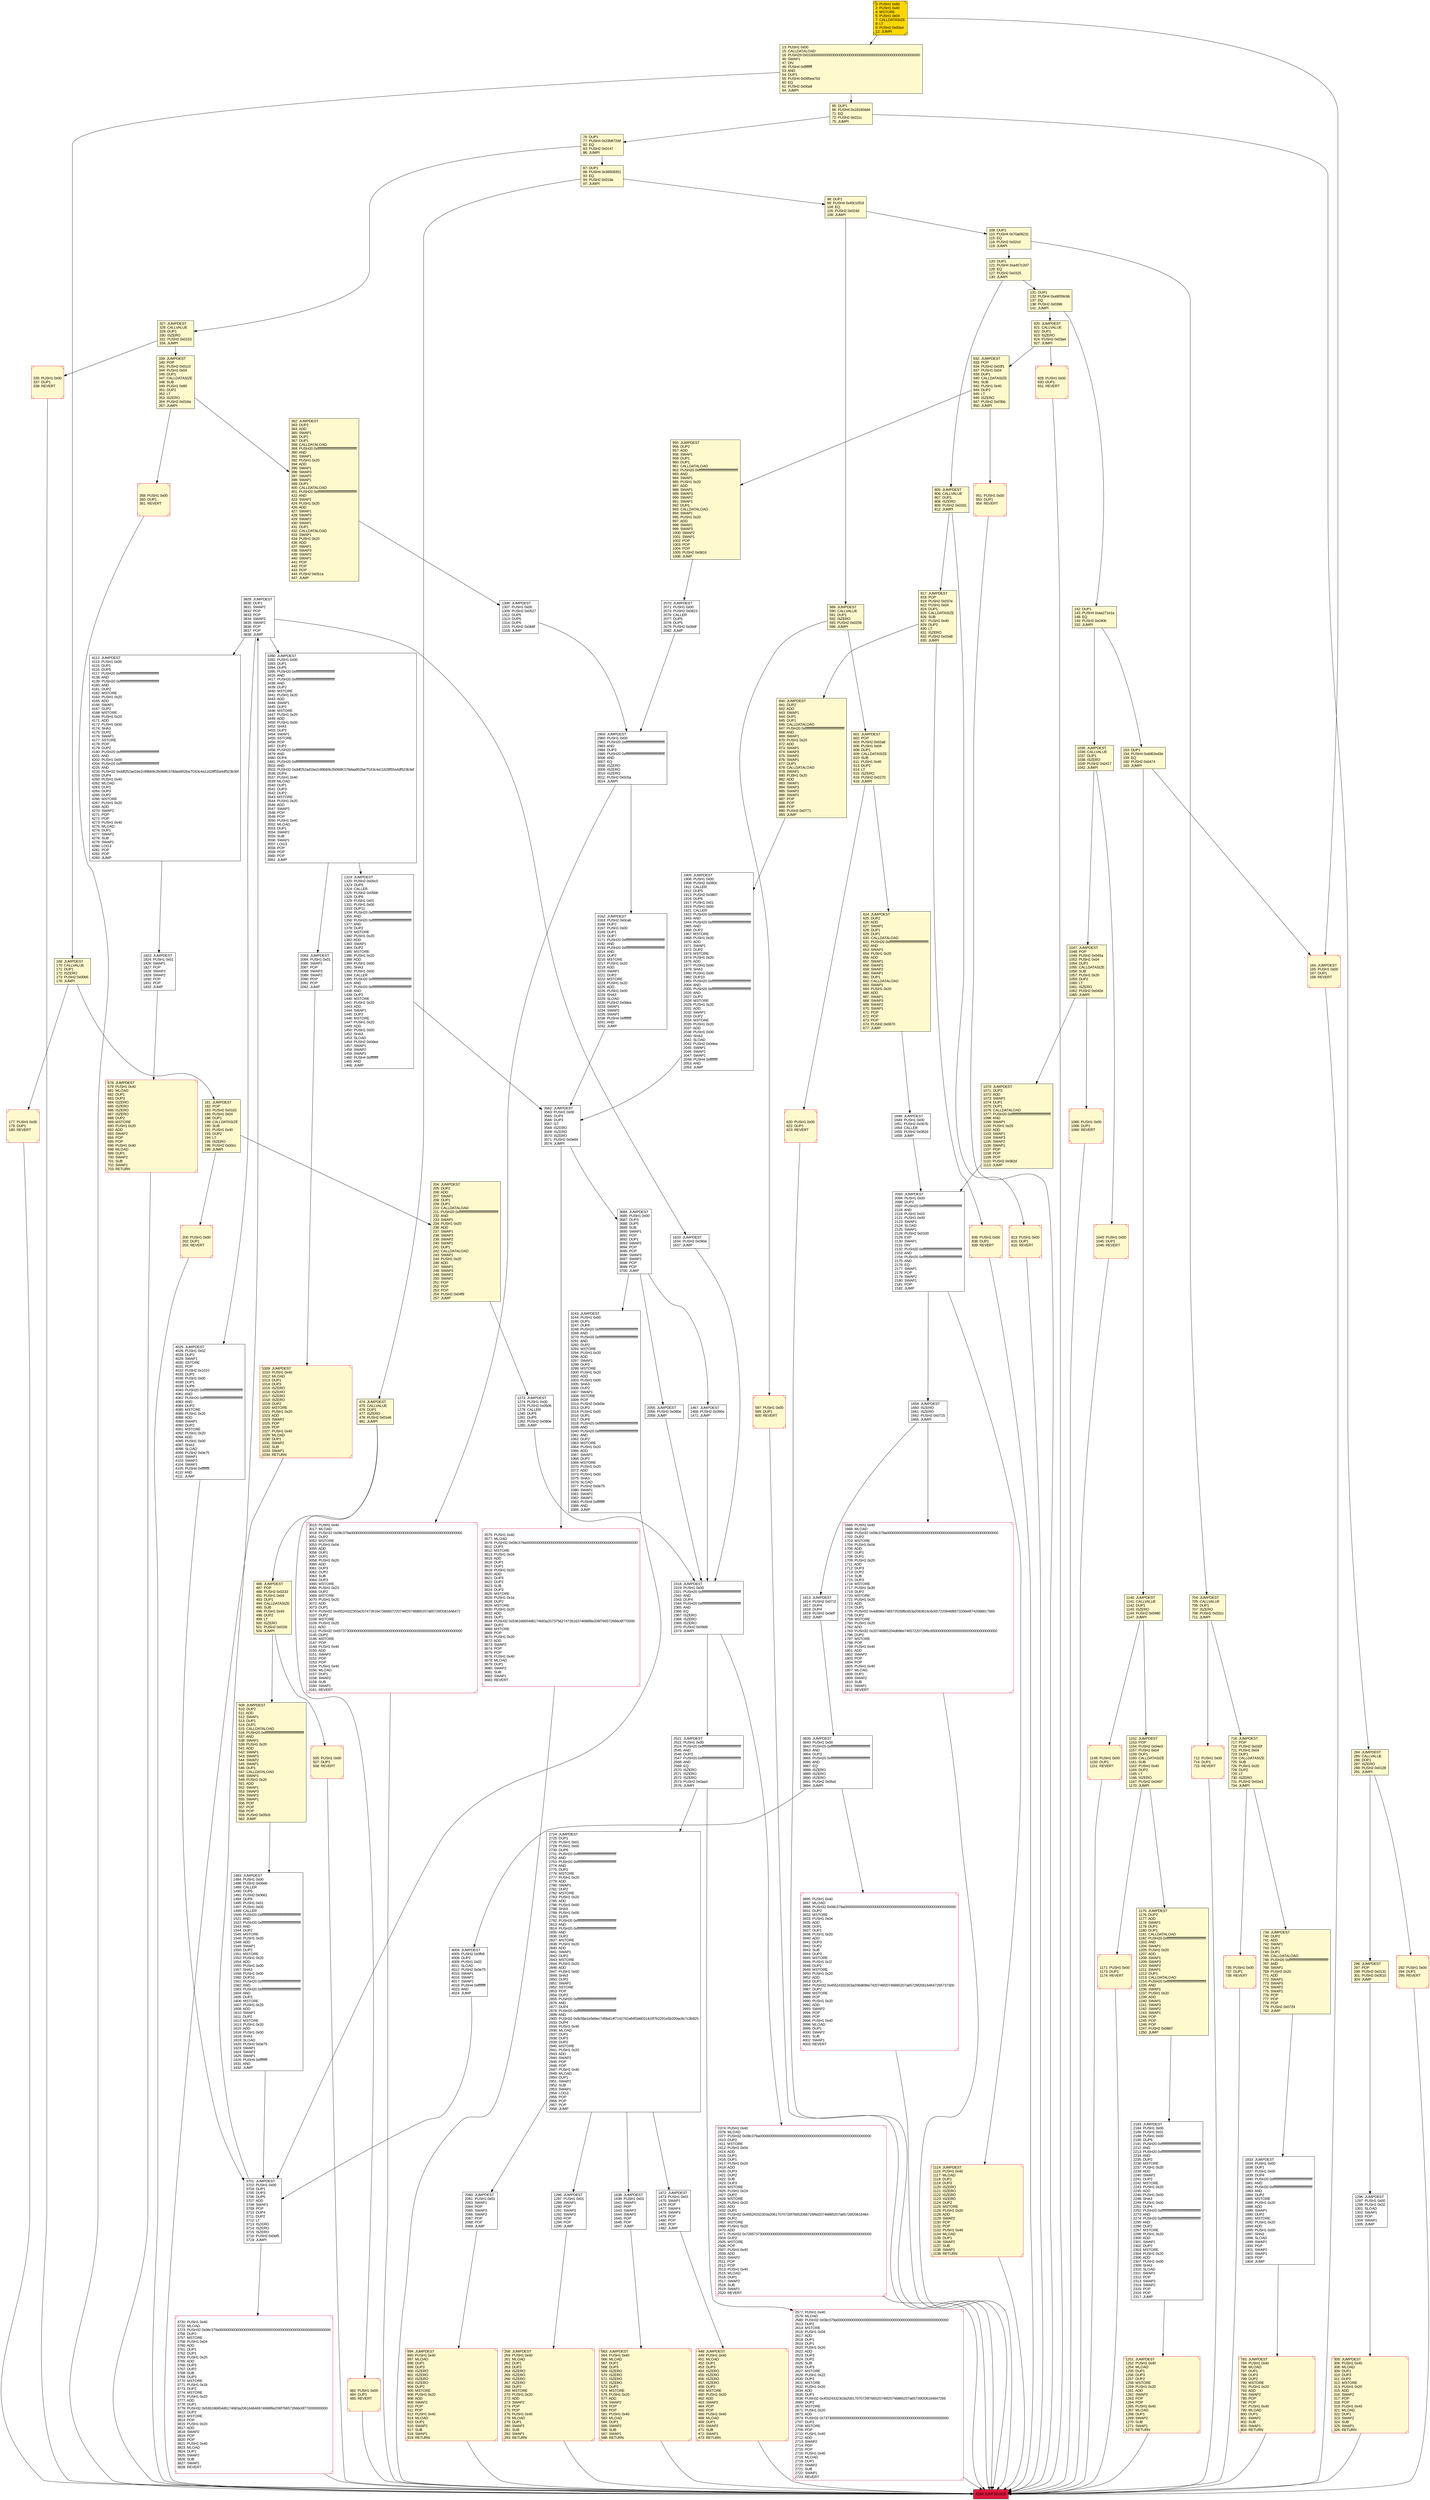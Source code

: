 digraph G {
bgcolor=transparent rankdir=UD;
node [shape=box style=filled color=black fillcolor=white fontname=arial fontcolor=black];
2183 [label="2183: JUMPDEST\l2184: PUSH1 0x00\l2186: PUSH1 0x01\l2188: PUSH1 0x00\l2190: DUP5\l2191: PUSH20 0xffffffffffffffffffffffffffffffffffffffff\l2212: AND\l2213: PUSH20 0xffffffffffffffffffffffffffffffffffffffff\l2234: AND\l2235: DUP2\l2236: MSTORE\l2237: PUSH1 0x20\l2239: ADD\l2240: SWAP1\l2241: DUP2\l2242: MSTORE\l2243: PUSH1 0x20\l2245: ADD\l2246: PUSH1 0x00\l2248: SHA3\l2249: PUSH1 0x00\l2251: DUP4\l2252: PUSH20 0xffffffffffffffffffffffffffffffffffffffff\l2273: AND\l2274: PUSH20 0xffffffffffffffffffffffffffffffffffffffff\l2295: AND\l2296: DUP2\l2297: MSTORE\l2298: PUSH1 0x20\l2300: ADD\l2301: SWAP1\l2302: DUP2\l2303: MSTORE\l2304: PUSH1 0x20\l2306: ADD\l2307: PUSH1 0x00\l2309: SHA3\l2310: SLOAD\l2311: SWAP1\l2312: POP\l2313: SWAP3\l2314: SWAP2\l2315: POP\l2316: POP\l2317: JUMP\l" ];
2577 [label="2577: PUSH1 0x40\l2579: MLOAD\l2580: PUSH32 0x08c379a000000000000000000000000000000000000000000000000000000000\l2613: DUP2\l2614: MSTORE\l2615: PUSH1 0x04\l2617: ADD\l2618: DUP1\l2619: DUP1\l2620: PUSH1 0x20\l2622: ADD\l2623: DUP3\l2624: DUP2\l2625: SUB\l2626: DUP3\l2627: MSTORE\l2628: PUSH1 0x22\l2630: DUP2\l2631: MSTORE\l2632: PUSH1 0x20\l2634: ADD\l2635: DUP1\l2636: PUSH32 0x45524332303a20617070726f766520746f20746865207a65726f206164647265\l2669: DUP2\l2670: MSTORE\l2671: PUSH1 0x20\l2673: ADD\l2674: PUSH32 0x7373000000000000000000000000000000000000000000000000000000000000\l2707: DUP2\l2708: MSTORE\l2709: POP\l2710: PUSH1 0x40\l2712: ADD\l2713: SWAP2\l2714: POP\l2715: POP\l2716: PUSH1 0x40\l2718: MLOAD\l2719: DUP1\l2720: SWAP2\l2721: SUB\l2722: SWAP1\l2723: REVERT\l" shape=Msquare color=crimson ];
928 [label="928: PUSH1 0x00\l930: DUP1\l931: REVERT\l" fillcolor=lemonchiffon shape=Msquare color=crimson ];
2521 [label="2521: JUMPDEST\l2522: PUSH1 0x00\l2524: PUSH20 0xffffffffffffffffffffffffffffffffffffffff\l2545: AND\l2546: DUP3\l2547: PUSH20 0xffffffffffffffffffffffffffffffffffffffff\l2568: AND\l2569: EQ\l2570: ISZERO\l2571: ISZERO\l2572: ISZERO\l2573: PUSH2 0x0aa4\l2576: JUMPI\l" ];
65 [label="65: DUP1\l66: PUSH4 0x18160ddd\l71: EQ\l72: PUSH2 0x011c\l75: JUMPI\l" fillcolor=lemonchiffon ];
131 [label="131: DUP1\l132: PUSH4 0xa9059cbb\l137: EQ\l138: PUSH2 0x0398\l141: JUMPI\l" fillcolor=lemonchiffon ];
563 [label="563: JUMPDEST\l564: PUSH1 0x40\l566: MLOAD\l567: DUP1\l568: DUP3\l569: ISZERO\l570: ISZERO\l571: ISZERO\l572: ISZERO\l573: DUP2\l574: MSTORE\l575: PUSH1 0x20\l577: ADD\l578: SWAP2\l579: POP\l580: POP\l581: PUSH1 0x40\l583: MLOAD\l584: DUP1\l585: SWAP2\l586: SUB\l587: SWAP1\l588: RETURN\l" fillcolor=lemonchiffon shape=Msquare color=crimson ];
177 [label="177: PUSH1 0x00\l179: DUP1\l180: REVERT\l" fillcolor=lemonchiffon shape=Msquare color=crimson ];
296 [label="296: JUMPDEST\l297: POP\l298: PUSH2 0x0131\l301: PUSH2 0x0510\l304: JUMP\l" fillcolor=lemonchiffon ];
817 [label="817: JUMPDEST\l818: POP\l819: PUSH2 0x037e\l822: PUSH1 0x04\l824: DUP1\l825: CALLDATASIZE\l826: SUB\l827: PUSH1 0x40\l829: DUP2\l830: LT\l831: ISZERO\l832: PUSH2 0x0348\l835: JUMPI\l" fillcolor=lemonchiffon ];
704 [label="704: JUMPDEST\l705: CALLVALUE\l706: DUP1\l707: ISZERO\l708: PUSH2 0x02cc\l711: JUMPI\l" fillcolor=lemonchiffon ];
951 [label="951: PUSH1 0x00\l953: DUP1\l954: REVERT\l" fillcolor=lemonchiffon shape=Msquare color=crimson ];
2070 [label="2070: JUMPDEST\l2071: PUSH1 0x00\l2073: PUSH2 0x0823\l2076: CALLER\l2077: DUP5\l2078: DUP5\l2079: PUSH2 0x0b8f\l2082: JUMP\l" ];
1659 [label="1659: JUMPDEST\l1660: ISZERO\l1661: ISZERO\l1662: PUSH2 0x0715\l1665: JUMPI\l" ];
1633 [label="1633: JUMPDEST\l1634: PUSH2 0x090e\l1637: JUMP\l" ];
109 [label="109: DUP1\l110: PUSH4 0x70a08231\l115: EQ\l116: PUSH2 0x02c0\l119: JUMPI\l" fillcolor=lemonchiffon ];
339 [label="339: JUMPDEST\l340: POP\l341: PUSH2 0x01c0\l344: PUSH1 0x04\l346: DUP1\l347: CALLDATASIZE\l348: SUB\l349: PUSH1 0x60\l351: DUP2\l352: LT\l353: ISZERO\l354: PUSH2 0x016a\l357: JUMPI\l" fillcolor=lemonchiffon ];
87 [label="87: DUP1\l88: PUSH4 0x39509351\l93: EQ\l94: PUSH2 0x01da\l97: JUMPI\l" fillcolor=lemonchiffon ];
3562 [label="3562: JUMPDEST\l3563: PUSH1 0x00\l3565: DUP3\l3566: DUP3\l3567: GT\l3568: ISZERO\l3569: ISZERO\l3570: ISZERO\l3571: PUSH2 0x0e64\l3574: JUMPI\l" ];
920 [label="920: JUMPDEST\l921: CALLVALUE\l922: DUP1\l923: ISZERO\l924: PUSH2 0x03a4\l927: JUMPI\l" fillcolor=lemonchiffon ];
120 [label="120: DUP1\l121: PUSH4 0xa457c2d7\l126: EQ\l127: PUSH2 0x0325\l130: JUMPI\l" fillcolor=lemonchiffon ];
1319 [label="1319: JUMPDEST\l1320: PUSH2 0x05c0\l1323: DUP5\l1324: CALLER\l1325: PUSH2 0x05bb\l1328: DUP6\l1329: PUSH1 0x01\l1331: PUSH1 0x00\l1333: DUP11\l1334: PUSH20 0xffffffffffffffffffffffffffffffffffffffff\l1355: AND\l1356: PUSH20 0xffffffffffffffffffffffffffffffffffffffff\l1377: AND\l1378: DUP2\l1379: MSTORE\l1380: PUSH1 0x20\l1382: ADD\l1383: SWAP1\l1384: DUP2\l1385: MSTORE\l1386: PUSH1 0x20\l1388: ADD\l1389: PUSH1 0x00\l1391: SHA3\l1392: PUSH1 0x00\l1394: CALLER\l1395: PUSH20 0xffffffffffffffffffffffffffffffffffffffff\l1416: AND\l1417: PUSH20 0xffffffffffffffffffffffffffffffffffffffff\l1438: AND\l1439: DUP2\l1440: MSTORE\l1441: PUSH1 0x20\l1443: ADD\l1444: SWAP1\l1445: DUP2\l1446: MSTORE\l1447: PUSH1 0x20\l1449: ADD\l1450: PUSH1 0x00\l1452: SHA3\l1453: SLOAD\l1454: PUSH2 0x0dea\l1457: SWAP1\l1458: SWAP2\l1459: SWAP1\l1460: PUSH4 0xffffffff\l1465: AND\l1466: JUMP\l" ];
1140 [label="1140: JUMPDEST\l1141: CALLVALUE\l1142: DUP1\l1143: ISZERO\l1144: PUSH2 0x0480\l1147: JUMPI\l" fillcolor=lemonchiffon ];
1171 [label="1171: PUSH1 0x00\l1173: DUP1\l1174: REVERT\l" fillcolor=lemonchiffon shape=Msquare color=crimson ];
3684 [label="3684: JUMPDEST\l3685: PUSH1 0x00\l3687: DUP3\l3688: DUP5\l3689: SUB\l3690: SWAP1\l3691: POP\l3692: DUP1\l3693: SWAP2\l3694: POP\l3695: POP\l3696: SWAP3\l3697: SWAP2\l3698: POP\l3699: POP\l3700: JUMP\l" ];
258 [label="258: JUMPDEST\l259: PUSH1 0x40\l261: MLOAD\l262: DUP1\l263: DUP3\l264: ISZERO\l265: ISZERO\l266: ISZERO\l267: ISZERO\l268: DUP2\l269: MSTORE\l270: PUSH1 0x20\l272: ADD\l273: SWAP2\l274: POP\l275: POP\l276: PUSH1 0x40\l278: MLOAD\l279: DUP1\l280: SWAP2\l281: SUB\l282: SWAP1\l283: RETURN\l" fillcolor=lemonchiffon shape=Msquare color=crimson ];
1047 [label="1047: JUMPDEST\l1048: POP\l1049: PUSH2 0x045a\l1052: PUSH1 0x04\l1054: DUP1\l1055: CALLDATASIZE\l1056: SUB\l1057: PUSH1 0x20\l1059: DUP2\l1060: LT\l1061: ISZERO\l1062: PUSH2 0x042e\l1065: JUMPI\l" fillcolor=lemonchiffon ];
1813 [label="1813: JUMPDEST\l1814: PUSH2 0x071f\l1817: DUP4\l1818: DUP4\l1819: PUSH2 0x0eff\l1822: JUMP\l" ];
3243 [label="3243: JUMPDEST\l3244: PUSH1 0x00\l3246: DUP1\l3247: DUP6\l3248: PUSH20 0xffffffffffffffffffffffffffffffffffffffff\l3269: AND\l3270: PUSH20 0xffffffffffffffffffffffffffffffffffffffff\l3291: AND\l3292: DUP2\l3293: MSTORE\l3294: PUSH1 0x20\l3296: ADD\l3297: SWAP1\l3298: DUP2\l3299: MSTORE\l3300: PUSH1 0x20\l3302: ADD\l3303: PUSH1 0x00\l3305: SHA3\l3306: DUP2\l3307: SWAP1\l3308: SSTORE\l3309: POP\l3310: PUSH2 0x0d3e\l3313: DUP2\l3314: PUSH1 0x00\l3316: DUP1\l3317: DUP6\l3318: PUSH20 0xffffffffffffffffffffffffffffffffffffffff\l3339: AND\l3340: PUSH20 0xffffffffffffffffffffffffffffffffffffffff\l3361: AND\l3362: DUP2\l3363: MSTORE\l3364: PUSH1 0x20\l3366: ADD\l3367: SWAP1\l3368: DUP2\l3369: MSTORE\l3370: PUSH1 0x20\l3372: ADD\l3373: PUSH1 0x00\l3375: SHA3\l3376: SLOAD\l3377: PUSH2 0x0e75\l3380: SWAP1\l3381: SWAP2\l3382: SWAP1\l3383: PUSH4 0xffffffff\l3388: AND\l3389: JUMP\l" ];
181 [label="181: JUMPDEST\l182: POP\l183: PUSH2 0x0102\l186: PUSH1 0x04\l188: DUP1\l189: CALLDATASIZE\l190: SUB\l191: PUSH1 0x40\l193: DUP2\l194: LT\l195: ISZERO\l196: PUSH2 0x00cc\l199: JUMPI\l" fillcolor=lemonchiffon ];
1306 [label="1306: JUMPDEST\l1307: PUSH1 0x00\l1309: PUSH2 0x0527\l1312: DUP5\l1313: DUP5\l1314: DUP5\l1315: PUSH2 0x0b8f\l1318: JUMP\l" ];
3015 [label="3015: PUSH1 0x40\l3017: MLOAD\l3018: PUSH32 0x08c379a000000000000000000000000000000000000000000000000000000000\l3051: DUP2\l3052: MSTORE\l3053: PUSH1 0x04\l3055: ADD\l3056: DUP1\l3057: DUP1\l3058: PUSH1 0x20\l3060: ADD\l3061: DUP3\l3062: DUP2\l3063: SUB\l3064: DUP3\l3065: MSTORE\l3066: PUSH1 0x23\l3068: DUP2\l3069: MSTORE\l3070: PUSH1 0x20\l3072: ADD\l3073: DUP1\l3074: PUSH32 0x45524332303a207472616e7366657220746f20746865207a65726f2061646472\l3107: DUP2\l3108: MSTORE\l3109: PUSH1 0x20\l3111: ADD\l3112: PUSH32 0x6573730000000000000000000000000000000000000000000000000000000000\l3145: DUP2\l3146: MSTORE\l3147: POP\l3148: PUSH1 0x40\l3150: ADD\l3151: SWAP2\l3152: POP\l3153: POP\l3154: PUSH1 0x40\l3156: MLOAD\l3157: DUP1\l3158: SWAP2\l3159: SUB\l3160: SWAP1\l3161: REVERT\l" shape=Msquare color=crimson ];
142 [label="142: DUP1\l143: PUSH4 0xaa271e1a\l148: EQ\l149: PUSH2 0x040b\l152: JUMPI\l" fillcolor=lemonchiffon ];
894 [label="894: JUMPDEST\l895: PUSH1 0x40\l897: MLOAD\l898: DUP1\l899: DUP3\l900: ISZERO\l901: ISZERO\l902: ISZERO\l903: ISZERO\l904: DUP2\l905: MSTORE\l906: PUSH1 0x20\l908: ADD\l909: SWAP2\l910: POP\l911: POP\l912: PUSH1 0x40\l914: MLOAD\l915: DUP1\l916: SWAP2\l917: SUB\l918: SWAP1\l919: RETURN\l" fillcolor=lemonchiffon shape=Msquare color=crimson ];
482 [label="482: PUSH1 0x00\l484: DUP1\l485: REVERT\l" fillcolor=lemonchiffon shape=Msquare color=crimson ];
1905 [label="1905: JUMPDEST\l1906: PUSH1 0x00\l1908: PUSH2 0x080c\l1911: CALLER\l1912: DUP5\l1913: PUSH2 0x0807\l1916: DUP6\l1917: PUSH1 0x01\l1919: PUSH1 0x00\l1921: CALLER\l1922: PUSH20 0xffffffffffffffffffffffffffffffffffffffff\l1943: AND\l1944: PUSH20 0xffffffffffffffffffffffffffffffffffffffff\l1965: AND\l1966: DUP2\l1967: MSTORE\l1968: PUSH1 0x20\l1970: ADD\l1971: SWAP1\l1972: DUP2\l1973: MSTORE\l1974: PUSH1 0x20\l1976: ADD\l1977: PUSH1 0x00\l1979: SHA3\l1980: PUSH1 0x00\l1982: DUP10\l1983: PUSH20 0xffffffffffffffffffffffffffffffffffffffff\l2004: AND\l2005: PUSH20 0xffffffffffffffffffffffffffffffffffffffff\l2026: AND\l2027: DUP2\l2028: MSTORE\l2029: PUSH1 0x20\l2031: ADD\l2032: SWAP1\l2033: DUP2\l2034: MSTORE\l2035: PUSH1 0x20\l2037: ADD\l2038: PUSH1 0x00\l2040: SHA3\l2041: SLOAD\l2042: PUSH2 0x0dea\l2045: SWAP1\l2046: SWAP2\l2047: SWAP1\l2048: PUSH4 0xffffffff\l2053: AND\l2054: JUMP\l" ];
3701 [label="3701: JUMPDEST\l3702: PUSH1 0x00\l3704: DUP1\l3705: DUP3\l3706: DUP5\l3707: ADD\l3708: SWAP1\l3709: POP\l3710: DUP4\l3711: DUP2\l3712: LT\l3713: ISZERO\l3714: ISZERO\l3715: ISZERO\l3716: PUSH2 0x0ef5\l3719: JUMPI\l" ];
284 [label="284: JUMPDEST\l285: CALLVALUE\l286: DUP1\l287: ISZERO\l288: PUSH2 0x0128\l291: JUMPI\l" fillcolor=lemonchiffon ];
2318 [label="2318: JUMPDEST\l2319: PUSH1 0x00\l2321: PUSH20 0xffffffffffffffffffffffffffffffffffffffff\l2342: AND\l2343: DUP4\l2344: PUSH20 0xffffffffffffffffffffffffffffffffffffffff\l2365: AND\l2366: EQ\l2367: ISZERO\l2368: ISZERO\l2369: ISZERO\l2370: PUSH2 0x09d9\l2373: JUMPI\l" ];
1251 [label="1251: JUMPDEST\l1252: PUSH1 0x40\l1254: MLOAD\l1255: DUP1\l1256: DUP3\l1257: DUP2\l1258: MSTORE\l1259: PUSH1 0x20\l1261: ADD\l1262: SWAP2\l1263: POP\l1264: POP\l1265: PUSH1 0x40\l1267: MLOAD\l1268: DUP1\l1269: SWAP2\l1270: SUB\l1271: SWAP1\l1272: RETURN\l" fillcolor=lemonchiffon shape=Msquare color=crimson ];
474 [label="474: JUMPDEST\l475: CALLVALUE\l476: DUP1\l477: ISZERO\l478: PUSH2 0x01e6\l481: JUMPI\l" fillcolor=lemonchiffon ];
505 [label="505: PUSH1 0x00\l507: DUP1\l508: REVERT\l" fillcolor=lemonchiffon shape=Msquare color=crimson ];
0 [label="0: PUSH1 0x80\l2: PUSH1 0x40\l4: MSTORE\l5: PUSH1 0x04\l7: CALLDATASIZE\l8: LT\l9: PUSH2 0x00a4\l12: JUMPI\l" fillcolor=lemonchiffon shape=Msquare fillcolor=gold ];
3162 [label="3162: JUMPDEST\l3163: PUSH2 0x0cab\l3166: DUP2\l3167: PUSH1 0x00\l3169: DUP1\l3170: DUP7\l3171: PUSH20 0xffffffffffffffffffffffffffffffffffffffff\l3192: AND\l3193: PUSH20 0xffffffffffffffffffffffffffffffffffffffff\l3214: AND\l3215: DUP2\l3216: MSTORE\l3217: PUSH1 0x20\l3219: ADD\l3220: SWAP1\l3221: DUP2\l3222: MSTORE\l3223: PUSH1 0x20\l3225: ADD\l3226: PUSH1 0x00\l3228: SHA3\l3229: SLOAD\l3230: PUSH2 0x0dea\l3233: SWAP1\l3234: SWAP2\l3235: SWAP1\l3236: PUSH4 0xffffffff\l3241: AND\l3242: JUMP\l" ];
739 [label="739: JUMPDEST\l740: DUP2\l741: ADD\l742: SWAP1\l743: DUP1\l744: DUP1\l745: CALLDATALOAD\l746: PUSH20 0xffffffffffffffffffffffffffffffffffffffff\l767: AND\l768: SWAP1\l769: PUSH1 0x20\l771: ADD\l772: SWAP1\l773: SWAP3\l774: SWAP2\l775: SWAP1\l776: POP\l777: POP\l778: POP\l779: PUSH2 0x0729\l782: JUMP\l" fillcolor=lemonchiffon ];
1114 [label="1114: JUMPDEST\l1115: PUSH1 0x40\l1117: MLOAD\l1118: DUP1\l1119: DUP3\l1120: ISZERO\l1121: ISZERO\l1122: ISZERO\l1123: ISZERO\l1124: DUP2\l1125: MSTORE\l1126: PUSH1 0x20\l1128: ADD\l1129: SWAP2\l1130: POP\l1131: POP\l1132: PUSH1 0x40\l1134: MLOAD\l1135: DUP1\l1136: SWAP2\l1137: SUB\l1138: SWAP1\l1139: RETURN\l" fillcolor=lemonchiffon shape=Msquare color=crimson ];
932 [label="932: JUMPDEST\l933: POP\l934: PUSH2 0x03f1\l937: PUSH1 0x04\l939: DUP1\l940: CALLDATASIZE\l941: SUB\l942: PUSH1 0x40\l944: DUP2\l945: LT\l946: ISZERO\l947: PUSH2 0x03bb\l950: JUMPI\l" fillcolor=lemonchiffon ];
200 [label="200: PUSH1 0x00\l202: DUP1\l203: REVERT\l" fillcolor=lemonchiffon shape=Msquare color=crimson ];
712 [label="712: PUSH1 0x00\l714: DUP1\l715: REVERT\l" fillcolor=lemonchiffon shape=Msquare color=crimson ];
955 [label="955: JUMPDEST\l956: DUP2\l957: ADD\l958: SWAP1\l959: DUP1\l960: DUP1\l961: CALLDATALOAD\l962: PUSH20 0xffffffffffffffffffffffffffffffffffffffff\l983: AND\l984: SWAP1\l985: PUSH1 0x20\l987: ADD\l988: SWAP1\l989: SWAP3\l990: SWAP2\l991: SWAP1\l992: DUP1\l993: CALLDATALOAD\l994: SWAP1\l995: PUSH1 0x20\l997: ADD\l998: SWAP1\l999: SWAP3\l1000: SWAP2\l1001: SWAP1\l1002: POP\l1003: POP\l1004: POP\l1005: PUSH2 0x0816\l1008: JUMP\l" fillcolor=lemonchiffon ];
98 [label="98: DUP1\l99: PUSH4 0x40c10f19\l104: EQ\l105: PUSH2 0x024d\l108: JUMPI\l" fillcolor=lemonchiffon ];
2055 [label="2055: JUMPDEST\l2056: PUSH2 0x090e\l2059: JUMP\l" ];
4004 [label="4004: JUMPDEST\l4005: PUSH2 0x0fb9\l4008: DUP2\l4009: PUSH1 0x02\l4011: SLOAD\l4012: PUSH2 0x0e75\l4015: SWAP1\l4016: SWAP2\l4017: SWAP1\l4018: PUSH4 0xffffffff\l4023: AND\l4024: JUMP\l" ];
735 [label="735: PUSH1 0x00\l737: DUP1\l738: REVERT\l" fillcolor=lemonchiffon shape=Msquare color=crimson ];
601 [label="601: JUMPDEST\l602: POP\l603: PUSH2 0x02a6\l606: PUSH1 0x04\l608: DUP1\l609: CALLDATASIZE\l610: SUB\l611: PUSH1 0x40\l613: DUP2\l614: LT\l615: ISZERO\l616: PUSH2 0x0270\l619: JUMPI\l" fillcolor=lemonchiffon ];
1666 [label="1666: PUSH1 0x40\l1668: MLOAD\l1669: PUSH32 0x08c379a000000000000000000000000000000000000000000000000000000000\l1702: DUP2\l1703: MSTORE\l1704: PUSH1 0x04\l1706: ADD\l1707: DUP1\l1708: DUP1\l1709: PUSH1 0x20\l1711: ADD\l1712: DUP3\l1713: DUP2\l1714: SUB\l1715: DUP3\l1716: MSTORE\l1717: PUSH1 0x30\l1719: DUP2\l1720: MSTORE\l1721: PUSH1 0x20\l1723: ADD\l1724: DUP1\l1725: PUSH32 0x4d696e746572526f6c653a2063616c6c657220646f6573206e6f742068617665\l1758: DUP2\l1759: MSTORE\l1760: PUSH1 0x20\l1762: ADD\l1763: PUSH32 0x20746865204d696e74657220726f6c6500000000000000000000000000000000\l1796: DUP2\l1797: MSTORE\l1798: POP\l1799: PUSH1 0x40\l1801: ADD\l1802: SWAP2\l1803: POP\l1804: POP\l1805: PUSH1 0x40\l1807: MLOAD\l1808: DUP1\l1809: SWAP2\l1810: SUB\l1811: SWAP1\l1812: REVERT\l" shape=Msquare color=crimson ];
305 [label="305: JUMPDEST\l306: PUSH1 0x40\l308: MLOAD\l309: DUP1\l310: DUP3\l311: DUP2\l312: MSTORE\l313: PUSH1 0x20\l315: ADD\l316: SWAP2\l317: POP\l318: POP\l319: PUSH1 0x40\l321: MLOAD\l322: DUP1\l323: SWAP2\l324: SUB\l325: SWAP1\l326: RETURN\l" fillcolor=lemonchiffon shape=Msquare color=crimson ];
1070 [label="1070: JUMPDEST\l1071: DUP2\l1072: ADD\l1073: SWAP1\l1074: DUP1\l1075: DUP1\l1076: CALLDATALOAD\l1077: PUSH20 0xffffffffffffffffffffffffffffffffffffffff\l1098: AND\l1099: SWAP1\l1100: PUSH1 0x20\l1102: ADD\l1103: SWAP1\l1104: SWAP3\l1105: SWAP2\l1106: SWAP1\l1107: POP\l1108: POP\l1109: POP\l1110: PUSH2 0x082d\l1113: JUMP\l" fillcolor=lemonchiffon ];
292 [label="292: PUSH1 0x00\l294: DUP1\l295: REVERT\l" fillcolor=lemonchiffon shape=Msquare color=crimson ];
76 [label="76: DUP1\l77: PUSH4 0x23b872dd\l82: EQ\l83: PUSH2 0x0147\l86: JUMPI\l" fillcolor=lemonchiffon ];
1152 [label="1152: JUMPDEST\l1153: POP\l1154: PUSH2 0x04e3\l1157: PUSH1 0x04\l1159: DUP1\l1160: CALLDATASIZE\l1161: SUB\l1162: PUSH1 0x40\l1164: DUP2\l1165: LT\l1166: ISZERO\l1167: PUSH2 0x0497\l1170: JUMPI\l" fillcolor=lemonchiffon ];
2083 [label="2083: JUMPDEST\l2084: PUSH1 0x01\l2086: SWAP1\l2087: POP\l2088: SWAP3\l2089: SWAP2\l2090: POP\l2091: POP\l2092: JUMP\l" ];
1066 [label="1066: PUSH1 0x00\l1068: DUP1\l1069: REVERT\l" fillcolor=lemonchiffon shape=Msquare color=crimson ];
1273 [label="1273: JUMPDEST\l1274: PUSH1 0x00\l1276: PUSH2 0x0506\l1279: CALLER\l1280: DUP5\l1281: DUP5\l1282: PUSH2 0x090e\l1285: JUMP\l" ];
813 [label="813: PUSH1 0x00\l815: DUP1\l816: REVERT\l" fillcolor=lemonchiffon shape=Msquare color=crimson ];
3575 [label="3575: PUSH1 0x40\l3577: MLOAD\l3578: PUSH32 0x08c379a000000000000000000000000000000000000000000000000000000000\l3611: DUP2\l3612: MSTORE\l3613: PUSH1 0x04\l3615: ADD\l3616: DUP1\l3617: DUP1\l3618: PUSH1 0x20\l3620: ADD\l3621: DUP3\l3622: DUP2\l3623: SUB\l3624: DUP3\l3625: MSTORE\l3626: PUSH1 0x1e\l3628: DUP2\l3629: MSTORE\l3630: PUSH1 0x20\l3632: ADD\l3633: DUP1\l3634: PUSH32 0x536166654d6174683a207375627472616374696f6e206f766572666c6f770000\l3667: DUP2\l3668: MSTORE\l3669: POP\l3670: PUSH1 0x20\l3672: ADD\l3673: SWAP2\l3674: POP\l3675: POP\l3676: PUSH1 0x40\l3678: MLOAD\l3679: DUP1\l3680: SWAP2\l3681: SUB\l3682: SWAP1\l3683: REVERT\l" shape=Msquare color=crimson ];
204 [label="204: JUMPDEST\l205: DUP2\l206: ADD\l207: SWAP1\l208: DUP1\l209: DUP1\l210: CALLDATALOAD\l211: PUSH20 0xffffffffffffffffffffffffffffffffffffffff\l232: AND\l233: SWAP1\l234: PUSH1 0x20\l236: ADD\l237: SWAP1\l238: SWAP3\l239: SWAP2\l240: SWAP1\l241: DUP1\l242: CALLDATALOAD\l243: SWAP1\l244: PUSH1 0x20\l246: ADD\l247: SWAP1\l248: SWAP3\l249: SWAP2\l250: SWAP1\l251: POP\l252: POP\l253: POP\l254: PUSH2 0x04f9\l257: JUMP\l" fillcolor=lemonchiffon ];
169 [label="169: JUMPDEST\l170: CALLVALUE\l171: DUP1\l172: ISZERO\l173: PUSH2 0x00b5\l176: JUMPI\l" fillcolor=lemonchiffon ];
3829 [label="3829: JUMPDEST\l3830: DUP1\l3831: SWAP2\l3832: POP\l3833: POP\l3834: SWAP3\l3835: SWAP2\l3836: POP\l3837: POP\l3838: JUMP\l" ];
678 [label="678: JUMPDEST\l679: PUSH1 0x40\l681: MLOAD\l682: DUP1\l683: DUP3\l684: ISZERO\l685: ISZERO\l686: ISZERO\l687: ISZERO\l688: DUP2\l689: MSTORE\l690: PUSH1 0x20\l692: ADD\l693: SWAP2\l694: POP\l695: POP\l696: PUSH1 0x40\l698: MLOAD\l699: DUP1\l700: SWAP2\l701: SUB\l702: SWAP1\l703: RETURN\l" fillcolor=lemonchiffon shape=Msquare color=crimson ];
1648 [label="1648: JUMPDEST\l1649: PUSH1 0x00\l1651: PUSH2 0x067b\l1654: CALLER\l1655: PUSH2 0x082d\l1658: JUMP\l" ];
164 [label="164: JUMPDEST\l165: PUSH1 0x00\l167: DUP1\l168: REVERT\l" fillcolor=lemonchiffon shape=Msquare color=crimson ];
3720 [label="3720: PUSH1 0x40\l3722: MLOAD\l3723: PUSH32 0x08c379a000000000000000000000000000000000000000000000000000000000\l3756: DUP2\l3757: MSTORE\l3758: PUSH1 0x04\l3760: ADD\l3761: DUP1\l3762: DUP1\l3763: PUSH1 0x20\l3765: ADD\l3766: DUP3\l3767: DUP2\l3768: SUB\l3769: DUP3\l3770: MSTORE\l3771: PUSH1 0x1b\l3773: DUP2\l3774: MSTORE\l3775: PUSH1 0x20\l3777: ADD\l3778: DUP1\l3779: PUSH32 0x536166654d6174683a206164646974696f6e206f766572666c6f770000000000\l3812: DUP2\l3813: MSTORE\l3814: POP\l3815: PUSH1 0x20\l3817: ADD\l3818: SWAP2\l3819: POP\l3820: POP\l3821: PUSH1 0x40\l3823: MLOAD\l3824: DUP1\l3825: SWAP2\l3826: SUB\l3827: SWAP1\l3828: REVERT\l" shape=Msquare color=crimson ];
2060 [label="2060: JUMPDEST\l2061: PUSH1 0x01\l2063: SWAP1\l2064: POP\l2065: SWAP3\l2066: SWAP2\l2067: POP\l2068: POP\l2069: JUMP\l" ];
2093 [label="2093: JUMPDEST\l2094: PUSH1 0x00\l2096: DUP2\l2097: PUSH20 0xffffffffffffffffffffffffffffffffffffffff\l2118: AND\l2119: PUSH1 0x03\l2121: PUSH1 0x00\l2123: SWAP1\l2124: SLOAD\l2125: SWAP1\l2126: PUSH2 0x0100\l2129: EXP\l2130: SWAP1\l2131: DIV\l2132: PUSH20 0xffffffffffffffffffffffffffffffffffffffff\l2153: AND\l2154: PUSH20 0xffffffffffffffffffffffffffffffffffffffff\l2175: AND\l2176: EQ\l2177: SWAP1\l2178: POP\l2179: SWAP2\l2180: SWAP1\l2181: POP\l2182: JUMP\l" ];
1483 [label="1483: JUMPDEST\l1484: PUSH1 0x00\l1486: PUSH2 0x0666\l1489: CALLER\l1490: DUP5\l1491: PUSH2 0x0661\l1494: DUP6\l1495: PUSH1 0x01\l1497: PUSH1 0x00\l1499: CALLER\l1500: PUSH20 0xffffffffffffffffffffffffffffffffffffffff\l1521: AND\l1522: PUSH20 0xffffffffffffffffffffffffffffffffffffffff\l1543: AND\l1544: DUP2\l1545: MSTORE\l1546: PUSH1 0x20\l1548: ADD\l1549: SWAP1\l1550: DUP2\l1551: MSTORE\l1552: PUSH1 0x20\l1554: ADD\l1555: PUSH1 0x00\l1557: SHA3\l1558: PUSH1 0x00\l1560: DUP10\l1561: PUSH20 0xffffffffffffffffffffffffffffffffffffffff\l1582: AND\l1583: PUSH20 0xffffffffffffffffffffffffffffffffffffffff\l1604: AND\l1605: DUP2\l1606: MSTORE\l1607: PUSH1 0x20\l1609: ADD\l1610: SWAP1\l1611: DUP2\l1612: MSTORE\l1613: PUSH1 0x20\l1615: ADD\l1616: PUSH1 0x00\l1618: SHA3\l1619: SLOAD\l1620: PUSH2 0x0e75\l1623: SWAP1\l1624: SWAP2\l1625: SWAP1\l1626: PUSH4 0xffffffff\l1631: AND\l1632: JUMP\l" ];
2374 [label="2374: PUSH1 0x40\l2376: MLOAD\l2377: PUSH32 0x08c379a000000000000000000000000000000000000000000000000000000000\l2410: DUP2\l2411: MSTORE\l2412: PUSH1 0x04\l2414: ADD\l2415: DUP1\l2416: DUP1\l2417: PUSH1 0x20\l2419: ADD\l2420: DUP3\l2421: DUP2\l2422: SUB\l2423: DUP3\l2424: MSTORE\l2425: PUSH1 0x24\l2427: DUP2\l2428: MSTORE\l2429: PUSH1 0x20\l2431: ADD\l2432: DUP1\l2433: PUSH32 0x45524332303a20617070726f76652066726f6d20746865207a65726f20616464\l2466: DUP2\l2467: MSTORE\l2468: PUSH1 0x20\l2470: ADD\l2471: PUSH32 0x7265737300000000000000000000000000000000000000000000000000000000\l2504: DUP2\l2505: MSTORE\l2506: POP\l2507: PUSH1 0x40\l2509: ADD\l2510: SWAP2\l2511: POP\l2512: POP\l2513: PUSH1 0x40\l2515: MLOAD\l2516: DUP1\l2517: SWAP2\l2518: SUB\l2519: SWAP1\l2520: REVERT\l" shape=Msquare color=crimson ];
1286 [label="1286: JUMPDEST\l1287: PUSH1 0x01\l1289: SWAP1\l1290: POP\l1291: SWAP3\l1292: SWAP2\l1293: POP\l1294: POP\l1295: JUMP\l" ];
1043 [label="1043: PUSH1 0x00\l1045: DUP1\l1046: REVERT\l" fillcolor=lemonchiffon shape=Msquare color=crimson ];
1823 [label="1823: JUMPDEST\l1824: PUSH1 0x01\l1826: SWAP1\l1827: POP\l1828: SWAP3\l1829: SWAP2\l1830: POP\l1831: POP\l1832: JUMP\l" ];
716 [label="716: JUMPDEST\l717: POP\l718: PUSH2 0x030f\l721: PUSH1 0x04\l723: DUP1\l724: CALLDATASIZE\l725: SUB\l726: PUSH1 0x20\l728: DUP2\l729: LT\l730: ISZERO\l731: PUSH2 0x02e3\l734: JUMPI\l" fillcolor=lemonchiffon ];
3895 [label="3895: PUSH1 0x40\l3897: MLOAD\l3898: PUSH32 0x08c379a000000000000000000000000000000000000000000000000000000000\l3931: DUP2\l3932: MSTORE\l3933: PUSH1 0x04\l3935: ADD\l3936: DUP1\l3937: DUP1\l3938: PUSH1 0x20\l3940: ADD\l3941: DUP3\l3942: DUP2\l3943: SUB\l3944: DUP3\l3945: MSTORE\l3946: PUSH1 0x1f\l3948: DUP2\l3949: MSTORE\l3950: PUSH1 0x20\l3952: ADD\l3953: DUP1\l3954: PUSH32 0x45524332303a206d696e7420746f20746865207a65726f206164647265737300\l3987: DUP2\l3988: MSTORE\l3989: POP\l3990: PUSH1 0x20\l3992: ADD\l3993: SWAP2\l3994: POP\l3995: POP\l3996: PUSH1 0x40\l3998: MLOAD\l3999: DUP1\l4000: SWAP2\l4001: SUB\l4002: SWAP1\l4003: REVERT\l" shape=Msquare color=crimson ];
1035 [label="1035: JUMPDEST\l1036: CALLVALUE\l1037: DUP1\l1038: ISZERO\l1039: PUSH2 0x0417\l1042: JUMPI\l" fillcolor=lemonchiffon ];
327 [label="327: JUMPDEST\l328: CALLVALUE\l329: DUP1\l330: ISZERO\l331: PUSH2 0x0153\l334: JUMPI\l" fillcolor=lemonchiffon ];
4284 [label="4284: EXIT BLOCK\l" fillcolor=crimson ];
783 [label="783: JUMPDEST\l784: PUSH1 0x40\l786: MLOAD\l787: DUP1\l788: DUP3\l789: DUP2\l790: MSTORE\l791: PUSH1 0x20\l793: ADD\l794: SWAP2\l795: POP\l796: POP\l797: PUSH1 0x40\l799: MLOAD\l800: DUP1\l801: SWAP2\l802: SUB\l803: SWAP1\l804: RETURN\l" fillcolor=lemonchiffon shape=Msquare color=crimson ];
1833 [label="1833: JUMPDEST\l1834: PUSH1 0x00\l1836: DUP1\l1837: PUSH1 0x00\l1839: DUP4\l1840: PUSH20 0xffffffffffffffffffffffffffffffffffffffff\l1861: AND\l1862: PUSH20 0xffffffffffffffffffffffffffffffffffffffff\l1883: AND\l1884: DUP2\l1885: MSTORE\l1886: PUSH1 0x20\l1888: ADD\l1889: SWAP1\l1890: DUP2\l1891: MSTORE\l1892: PUSH1 0x20\l1894: ADD\l1895: PUSH1 0x00\l1897: SHA3\l1898: SLOAD\l1899: SWAP1\l1900: POP\l1901: SWAP2\l1902: SWAP1\l1903: POP\l1904: JUMP\l" ];
486 [label="486: JUMPDEST\l487: POP\l488: PUSH2 0x0233\l491: PUSH1 0x04\l493: DUP1\l494: CALLDATASIZE\l495: SUB\l496: PUSH1 0x40\l498: DUP2\l499: LT\l500: ISZERO\l501: PUSH2 0x01fd\l504: JUMPI\l" fillcolor=lemonchiffon ];
1467 [label="1467: JUMPDEST\l1468: PUSH2 0x090e\l1471: JUMP\l" ];
358 [label="358: PUSH1 0x00\l360: DUP1\l361: REVERT\l" fillcolor=lemonchiffon shape=Msquare color=crimson ];
1472 [label="1472: JUMPDEST\l1473: PUSH1 0x01\l1475: SWAP1\l1476: POP\l1477: SWAP4\l1478: SWAP3\l1479: POP\l1480: POP\l1481: POP\l1482: JUMP\l" ];
589 [label="589: JUMPDEST\l590: CALLVALUE\l591: DUP1\l592: ISZERO\l593: PUSH2 0x0259\l596: JUMPI\l" fillcolor=lemonchiffon ];
620 [label="620: PUSH1 0x00\l622: DUP1\l623: REVERT\l" fillcolor=lemonchiffon shape=Msquare color=crimson ];
1009 [label="1009: JUMPDEST\l1010: PUSH1 0x40\l1012: MLOAD\l1013: DUP1\l1014: DUP3\l1015: ISZERO\l1016: ISZERO\l1017: ISZERO\l1018: ISZERO\l1019: DUP2\l1020: MSTORE\l1021: PUSH1 0x20\l1023: ADD\l1024: SWAP2\l1025: POP\l1026: POP\l1027: PUSH1 0x40\l1029: MLOAD\l1030: DUP1\l1031: SWAP2\l1032: SUB\l1033: SWAP1\l1034: RETURN\l" fillcolor=lemonchiffon shape=Msquare color=crimson ];
1638 [label="1638: JUMPDEST\l1639: PUSH1 0x01\l1641: SWAP1\l1642: POP\l1643: SWAP3\l1644: SWAP2\l1645: POP\l1646: POP\l1647: JUMP\l" ];
362 [label="362: JUMPDEST\l363: DUP2\l364: ADD\l365: SWAP1\l366: DUP1\l367: DUP1\l368: CALLDATALOAD\l369: PUSH20 0xffffffffffffffffffffffffffffffffffffffff\l390: AND\l391: SWAP1\l392: PUSH1 0x20\l394: ADD\l395: SWAP1\l396: SWAP3\l397: SWAP2\l398: SWAP1\l399: DUP1\l400: CALLDATALOAD\l401: PUSH20 0xffffffffffffffffffffffffffffffffffffffff\l422: AND\l423: SWAP1\l424: PUSH1 0x20\l426: ADD\l427: SWAP1\l428: SWAP3\l429: SWAP2\l430: SWAP1\l431: DUP1\l432: CALLDATALOAD\l433: SWAP1\l434: PUSH1 0x20\l436: ADD\l437: SWAP1\l438: SWAP3\l439: SWAP2\l440: SWAP1\l441: POP\l442: POP\l443: POP\l444: PUSH2 0x051a\l447: JUMP\l" fillcolor=lemonchiffon ];
1296 [label="1296: JUMPDEST\l1297: PUSH1 0x00\l1299: PUSH1 0x02\l1301: SLOAD\l1302: SWAP1\l1303: POP\l1304: SWAP1\l1305: JUMP\l" ];
1148 [label="1148: PUSH1 0x00\l1150: DUP1\l1151: REVERT\l" fillcolor=lemonchiffon shape=Msquare color=crimson ];
2724 [label="2724: JUMPDEST\l2725: DUP1\l2726: PUSH1 0x01\l2728: PUSH1 0x00\l2730: DUP6\l2731: PUSH20 0xffffffffffffffffffffffffffffffffffffffff\l2752: AND\l2753: PUSH20 0xffffffffffffffffffffffffffffffffffffffff\l2774: AND\l2775: DUP2\l2776: MSTORE\l2777: PUSH1 0x20\l2779: ADD\l2780: SWAP1\l2781: DUP2\l2782: MSTORE\l2783: PUSH1 0x20\l2785: ADD\l2786: PUSH1 0x00\l2788: SHA3\l2789: PUSH1 0x00\l2791: DUP5\l2792: PUSH20 0xffffffffffffffffffffffffffffffffffffffff\l2813: AND\l2814: PUSH20 0xffffffffffffffffffffffffffffffffffffffff\l2835: AND\l2836: DUP2\l2837: MSTORE\l2838: PUSH1 0x20\l2840: ADD\l2841: SWAP1\l2842: DUP2\l2843: MSTORE\l2844: PUSH1 0x20\l2846: ADD\l2847: PUSH1 0x00\l2849: SHA3\l2850: DUP2\l2851: SWAP1\l2852: SSTORE\l2853: POP\l2854: DUP2\l2855: PUSH20 0xffffffffffffffffffffffffffffffffffffffff\l2876: AND\l2877: DUP4\l2878: PUSH20 0xffffffffffffffffffffffffffffffffffffffff\l2899: AND\l2900: PUSH32 0x8c5be1e5ebec7d5bd14f71427d1e84f3dd0314c0f7b2291e5b200ac8c7c3b925\l2933: DUP4\l2934: PUSH1 0x40\l2936: MLOAD\l2937: DUP1\l2938: DUP3\l2939: DUP2\l2940: MSTORE\l2941: PUSH1 0x20\l2943: ADD\l2944: SWAP2\l2945: POP\l2946: POP\l2947: PUSH1 0x40\l2949: MLOAD\l2950: DUP1\l2951: SWAP2\l2952: SUB\l2953: SWAP1\l2954: LOG3\l2955: POP\l2956: POP\l2957: POP\l2958: JUMP\l" ];
4025 [label="4025: JUMPDEST\l4026: PUSH1 0x02\l4028: DUP2\l4029: SWAP1\l4030: SSTORE\l4031: POP\l4032: PUSH2 0x1010\l4035: DUP2\l4036: PUSH1 0x00\l4038: DUP1\l4039: DUP6\l4040: PUSH20 0xffffffffffffffffffffffffffffffffffffffff\l4061: AND\l4062: PUSH20 0xffffffffffffffffffffffffffffffffffffffff\l4083: AND\l4084: DUP2\l4085: MSTORE\l4086: PUSH1 0x20\l4088: ADD\l4089: SWAP1\l4090: DUP2\l4091: MSTORE\l4092: PUSH1 0x20\l4094: ADD\l4095: PUSH1 0x00\l4097: SHA3\l4098: SLOAD\l4099: PUSH2 0x0e75\l4102: SWAP1\l4103: SWAP2\l4104: SWAP1\l4105: PUSH4 0xffffffff\l4110: AND\l4111: JUMP\l" ];
836 [label="836: PUSH1 0x00\l838: DUP1\l839: REVERT\l" fillcolor=lemonchiffon shape=Msquare color=crimson ];
3839 [label="3839: JUMPDEST\l3840: PUSH1 0x00\l3842: PUSH20 0xffffffffffffffffffffffffffffffffffffffff\l3863: AND\l3864: DUP3\l3865: PUSH20 0xffffffffffffffffffffffffffffffffffffffff\l3886: AND\l3887: EQ\l3888: ISZERO\l3889: ISZERO\l3890: ISZERO\l3891: PUSH2 0x0fa4\l3894: JUMPI\l" ];
13 [label="13: PUSH1 0x00\l15: CALLDATALOAD\l16: PUSH29 0x0100000000000000000000000000000000000000000000000000000000\l46: SWAP1\l47: DIV\l48: PUSH4 0xffffffff\l53: AND\l54: DUP1\l55: PUSH4 0x095ea7b3\l60: EQ\l61: PUSH2 0x00a9\l64: JUMPI\l" fillcolor=lemonchiffon ];
4112 [label="4112: JUMPDEST\l4113: PUSH1 0x00\l4115: DUP1\l4116: DUP5\l4117: PUSH20 0xffffffffffffffffffffffffffffffffffffffff\l4138: AND\l4139: PUSH20 0xffffffffffffffffffffffffffffffffffffffff\l4160: AND\l4161: DUP2\l4162: MSTORE\l4163: PUSH1 0x20\l4165: ADD\l4166: SWAP1\l4167: DUP2\l4168: MSTORE\l4169: PUSH1 0x20\l4171: ADD\l4172: PUSH1 0x00\l4174: SHA3\l4175: DUP2\l4176: SWAP1\l4177: SSTORE\l4178: POP\l4179: DUP2\l4180: PUSH20 0xffffffffffffffffffffffffffffffffffffffff\l4201: AND\l4202: PUSH1 0x00\l4204: PUSH20 0xffffffffffffffffffffffffffffffffffffffff\l4225: AND\l4226: PUSH32 0xddf252ad1be2c89b69c2b068fc378daa952ba7f163c4a11628f55a4df523b3ef\l4259: DUP4\l4260: PUSH1 0x40\l4262: MLOAD\l4263: DUP1\l4264: DUP3\l4265: DUP2\l4266: MSTORE\l4267: PUSH1 0x20\l4269: ADD\l4270: SWAP2\l4271: POP\l4272: POP\l4273: PUSH1 0x40\l4275: MLOAD\l4276: DUP1\l4277: SWAP2\l4278: SUB\l4279: SWAP1\l4280: LOG3\l4281: POP\l4282: POP\l4283: JUMP\l" ];
335 [label="335: PUSH1 0x00\l337: DUP1\l338: REVERT\l" fillcolor=lemonchiffon shape=Msquare color=crimson ];
1175 [label="1175: JUMPDEST\l1176: DUP2\l1177: ADD\l1178: SWAP1\l1179: DUP1\l1180: DUP1\l1181: CALLDATALOAD\l1182: PUSH20 0xffffffffffffffffffffffffffffffffffffffff\l1203: AND\l1204: SWAP1\l1205: PUSH1 0x20\l1207: ADD\l1208: SWAP1\l1209: SWAP3\l1210: SWAP2\l1211: SWAP1\l1212: DUP1\l1213: CALLDATALOAD\l1214: PUSH20 0xffffffffffffffffffffffffffffffffffffffff\l1235: AND\l1236: SWAP1\l1237: PUSH1 0x20\l1239: ADD\l1240: SWAP1\l1241: SWAP3\l1242: SWAP2\l1243: SWAP1\l1244: POP\l1245: POP\l1246: POP\l1247: PUSH2 0x0887\l1250: JUMP\l" fillcolor=lemonchiffon ];
2959 [label="2959: JUMPDEST\l2960: PUSH1 0x00\l2962: PUSH20 0xffffffffffffffffffffffffffffffffffffffff\l2983: AND\l2984: DUP3\l2985: PUSH20 0xffffffffffffffffffffffffffffffffffffffff\l3006: AND\l3007: EQ\l3008: ISZERO\l3009: ISZERO\l3010: ISZERO\l3011: PUSH2 0x0c5a\l3014: JUMPI\l" ];
624 [label="624: JUMPDEST\l625: DUP2\l626: ADD\l627: SWAP1\l628: DUP1\l629: DUP1\l630: CALLDATALOAD\l631: PUSH20 0xffffffffffffffffffffffffffffffffffffffff\l652: AND\l653: SWAP1\l654: PUSH1 0x20\l656: ADD\l657: SWAP1\l658: SWAP3\l659: SWAP2\l660: SWAP1\l661: DUP1\l662: CALLDATALOAD\l663: SWAP1\l664: PUSH1 0x20\l666: ADD\l667: SWAP1\l668: SWAP3\l669: SWAP2\l670: SWAP1\l671: POP\l672: POP\l673: POP\l674: PUSH2 0x0670\l677: JUMP\l" fillcolor=lemonchiffon ];
597 [label="597: PUSH1 0x00\l599: DUP1\l600: REVERT\l" fillcolor=lemonchiffon shape=Msquare color=crimson ];
153 [label="153: DUP1\l154: PUSH4 0xdd62ed3e\l159: EQ\l160: PUSH2 0x0474\l163: JUMPI\l" fillcolor=lemonchiffon ];
805 [label="805: JUMPDEST\l806: CALLVALUE\l807: DUP1\l808: ISZERO\l809: PUSH2 0x0331\l812: JUMPI\l" fillcolor=lemonchiffon ];
3390 [label="3390: JUMPDEST\l3391: PUSH1 0x00\l3393: DUP1\l3394: DUP5\l3395: PUSH20 0xffffffffffffffffffffffffffffffffffffffff\l3416: AND\l3417: PUSH20 0xffffffffffffffffffffffffffffffffffffffff\l3438: AND\l3439: DUP2\l3440: MSTORE\l3441: PUSH1 0x20\l3443: ADD\l3444: SWAP1\l3445: DUP2\l3446: MSTORE\l3447: PUSH1 0x20\l3449: ADD\l3450: PUSH1 0x00\l3452: SHA3\l3453: DUP2\l3454: SWAP1\l3455: SSTORE\l3456: POP\l3457: DUP2\l3458: PUSH20 0xffffffffffffffffffffffffffffffffffffffff\l3479: AND\l3480: DUP4\l3481: PUSH20 0xffffffffffffffffffffffffffffffffffffffff\l3502: AND\l3503: PUSH32 0xddf252ad1be2c89b69c2b068fc378daa952ba7f163c4a11628f55a4df523b3ef\l3536: DUP4\l3537: PUSH1 0x40\l3539: MLOAD\l3540: DUP1\l3541: DUP3\l3542: DUP2\l3543: MSTORE\l3544: PUSH1 0x20\l3546: ADD\l3547: SWAP2\l3548: POP\l3549: POP\l3550: PUSH1 0x40\l3552: MLOAD\l3553: DUP1\l3554: SWAP2\l3555: SUB\l3556: SWAP1\l3557: LOG3\l3558: POP\l3559: POP\l3560: POP\l3561: JUMP\l" ];
509 [label="509: JUMPDEST\l510: DUP2\l511: ADD\l512: SWAP1\l513: DUP1\l514: DUP1\l515: CALLDATALOAD\l516: PUSH20 0xffffffffffffffffffffffffffffffffffffffff\l537: AND\l538: SWAP1\l539: PUSH1 0x20\l541: ADD\l542: SWAP1\l543: SWAP3\l544: SWAP2\l545: SWAP1\l546: DUP1\l547: CALLDATALOAD\l548: SWAP1\l549: PUSH1 0x20\l551: ADD\l552: SWAP1\l553: SWAP3\l554: SWAP2\l555: SWAP1\l556: POP\l557: POP\l558: POP\l559: PUSH2 0x05cb\l562: JUMP\l" fillcolor=lemonchiffon ];
840 [label="840: JUMPDEST\l841: DUP2\l842: ADD\l843: SWAP1\l844: DUP1\l845: DUP1\l846: CALLDATALOAD\l847: PUSH20 0xffffffffffffffffffffffffffffffffffffffff\l868: AND\l869: SWAP1\l870: PUSH1 0x20\l872: ADD\l873: SWAP1\l874: SWAP3\l875: SWAP2\l876: SWAP1\l877: DUP1\l878: CALLDATALOAD\l879: SWAP1\l880: PUSH1 0x20\l882: ADD\l883: SWAP1\l884: SWAP3\l885: SWAP2\l886: SWAP1\l887: POP\l888: POP\l889: POP\l890: PUSH2 0x0771\l893: JUMP\l" fillcolor=lemonchiffon ];
448 [label="448: JUMPDEST\l449: PUSH1 0x40\l451: MLOAD\l452: DUP1\l453: DUP3\l454: ISZERO\l455: ISZERO\l456: ISZERO\l457: ISZERO\l458: DUP2\l459: MSTORE\l460: PUSH1 0x20\l462: ADD\l463: SWAP2\l464: POP\l465: POP\l466: PUSH1 0x40\l468: MLOAD\l469: DUP1\l470: SWAP2\l471: SUB\l472: SWAP1\l473: RETURN\l" fillcolor=lemonchiffon shape=Msquare color=crimson ];
783 -> 4284;
932 -> 955;
1833 -> 783;
2521 -> 2577;
1035 -> 1043;
3684 -> 3243;
3895 -> 4284;
1043 -> 4284;
474 -> 482;
2374 -> 4284;
2724 -> 1638;
109 -> 120;
1319 -> 3562;
2724 -> 1472;
204 -> 1273;
164 -> 4284;
3562 -> 3684;
3720 -> 4284;
131 -> 920;
678 -> 4284;
1659 -> 1813;
1070 -> 2093;
920 -> 928;
1823 -> 678;
813 -> 4284;
3575 -> 4284;
1648 -> 2093;
4004 -> 3701;
2055 -> 2318;
1066 -> 4284;
292 -> 4284;
486 -> 509;
120 -> 131;
1472 -> 448;
76 -> 327;
589 -> 597;
109 -> 704;
1666 -> 4284;
305 -> 4284;
65 -> 284;
87 -> 98;
448 -> 4284;
98 -> 109;
2083 -> 1009;
3829 -> 4025;
920 -> 932;
597 -> 4284;
131 -> 142;
589 -> 601;
601 -> 620;
2318 -> 2521;
3684 -> 2055;
1633 -> 2318;
2183 -> 1251;
335 -> 4284;
327 -> 335;
509 -> 1483;
181 -> 200;
153 -> 164;
4112 -> 1823;
284 -> 296;
836 -> 4284;
1296 -> 305;
3839 -> 3895;
3829 -> 3390;
1148 -> 4284;
1905 -> 3562;
624 -> 1648;
2724 -> 1286;
3390 -> 2083;
620 -> 4284;
1009 -> 4284;
601 -> 624;
805 -> 813;
3162 -> 3562;
3829 -> 4112;
3243 -> 3701;
87 -> 474;
1152 -> 1175;
13 -> 169;
2724 -> 2060;
358 -> 4284;
704 -> 712;
932 -> 951;
955 -> 2070;
258 -> 4284;
169 -> 177;
3829 -> 1633;
1035 -> 1047;
1467 -> 2318;
65 -> 76;
1171 -> 4284;
362 -> 1306;
327 -> 339;
474 -> 486;
1286 -> 258;
3839 -> 4004;
4025 -> 3701;
486 -> 505;
1659 -> 1666;
704 -> 716;
98 -> 589;
3562 -> 3575;
951 -> 4284;
76 -> 87;
169 -> 181;
177 -> 4284;
181 -> 204;
2959 -> 3162;
1306 -> 2959;
2093 -> 1659;
2959 -> 3015;
840 -> 1905;
0 -> 13;
563 -> 4284;
142 -> 153;
1047 -> 1066;
1140 -> 1152;
1152 -> 1171;
2577 -> 4284;
928 -> 4284;
1047 -> 1070;
1273 -> 2318;
735 -> 4284;
1638 -> 563;
153 -> 1140;
120 -> 805;
3390 -> 1319;
296 -> 1296;
716 -> 735;
2093 -> 1114;
284 -> 292;
3701 -> 3829;
200 -> 4284;
712 -> 4284;
716 -> 739;
1813 -> 3839;
1114 -> 4284;
739 -> 1833;
2521 -> 2724;
13 -> 65;
2318 -> 2374;
505 -> 4284;
1483 -> 3701;
2060 -> 894;
2070 -> 2959;
817 -> 840;
805 -> 817;
3701 -> 3720;
1251 -> 4284;
339 -> 358;
1140 -> 1148;
1175 -> 2183;
3684 -> 1467;
817 -> 836;
0 -> 164;
142 -> 1035;
339 -> 362;
3015 -> 4284;
894 -> 4284;
482 -> 4284;
}